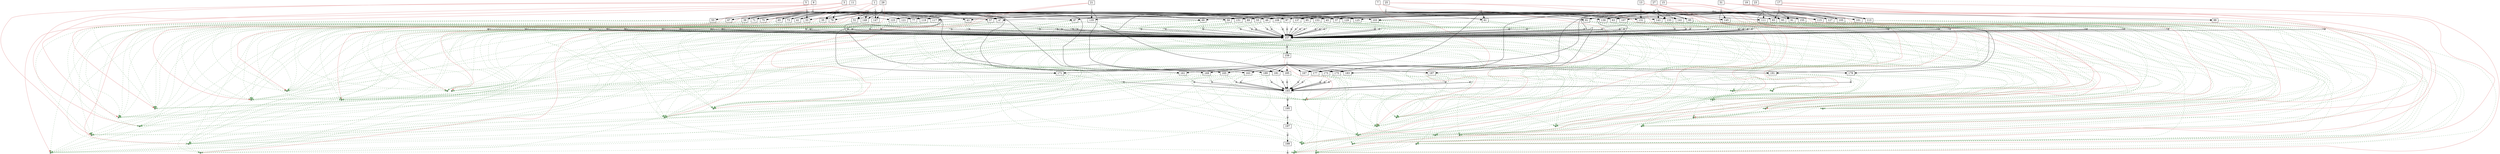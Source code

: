 strict digraph  {
	node [label="\N"];
	1	 [height=0,
		shape=rect,
		size=13.77,
		width=0];
	2	 [fillcolor=gray,
		height=0.1,
		label="",
		shape=rect,
		size=0,
		style=filled,
		width=0.1];
	1 -> 2	 [color=gray,
		size=12561580.0];
	201	 [fillcolor="#88bb88",
		height=0.1,
		label="",
		shape=rect,
		size=0,
		style=filled,
		width=0.1];
	1 -> 201	 [color="#dd7777",
		size=2843254.0,
		weight=0];
	202	 [fillcolor="#88bb88",
		height=0.1,
		label="",
		shape=rect,
		size=0,
		style=filled,
		width=0.1];
	1 -> 202	 [color="#dd7777",
		size=2843254.0,
		weight=0];
	33	 [height=0,
		shape=rect,
		size=10.57,
		width=0];
	2 -> 33	 [size=0];
	35	 [height=0,
		shape=rect,
		size=10.43,
		width=0];
	2 -> 35	 [size=0];
	37	 [height=0,
		shape=rect,
		size=10.66,
		width=0];
	2 -> 37	 [size=0];
	65	 [height=0,
		shape=rect,
		size=10.68,
		width=0];
	2 -> 65	 [size=0];
	117	 [height=0,
		shape=rect,
		size=10.59,
		width=0];
	2 -> 117	 [size=0];
	147	 [height=0,
		shape=rect,
		size=10.65,
		width=0];
	2 -> 147	 [size=0];
	153	 [height=0,
		shape=rect,
		size=10.75,
		width=0];
	2 -> 153	 [size=0];
	161	 [height=0,
		shape=rect,
		size=10.76,
		width=0];
	2 -> 161	 [size=0];
	3	 [height=0,
		shape=rect,
		size=13.63,
		width=0];
	4	 [fillcolor=gray,
		height=0.1,
		label="",
		shape=rect,
		size=0,
		style=filled,
		width=0.1];
	3 -> 4	 [color=gray,
		size=12590044.0];
	203	 [fillcolor="#88bb88",
		height=0.1,
		label="",
		shape=rect,
		size=0,
		style=filled,
		width=0.1];
	3 -> 203	 [color="#dd7777",
		size=2843254.0,
		weight=0];
	204	 [fillcolor="#88bb88",
		height=0.1,
		label="",
		shape=rect,
		size=0,
		style=filled,
		width=0.1];
	3 -> 204	 [color="#dd7777",
		size=2843254.0,
		weight=0];
	39	 [height=0,
		shape=rect,
		size=10.62,
		width=0];
	4 -> 39	 [size=0];
	41	 [height=0,
		shape=rect,
		size=10.49,
		width=0];
	4 -> 41	 [size=0];
	43	 [height=0,
		shape=rect,
		size=10.5,
		width=0];
	4 -> 43	 [size=0];
	45	 [height=0,
		shape=rect,
		size=10.54,
		width=0];
	4 -> 45	 [size=0];
	47	 [height=0,
		shape=rect,
		size=10.69,
		width=0];
	4 -> 47	 [size=0];
	49	 [height=0,
		shape=rect,
		size=10.47,
		width=0];
	4 -> 49	 [size=0];
	51	 [height=0,
		shape=rect,
		size=10.58,
		width=0];
	4 -> 51	 [size=0];
	73	 [height=0,
		shape=rect,
		size=10.45,
		width=0];
	4 -> 73	 [size=0];
	119	 [height=0,
		shape=rect,
		size=10.5,
		width=0];
	4 -> 119	 [size=0];
	149	 [height=0,
		shape=rect,
		size=10.51,
		width=0];
	4 -> 149	 [size=0];
	163	 [height=0,
		shape=rect,
		size=10.9,
		width=0];
	4 -> 163	 [size=0];
	5	 [height=0,
		shape=rect,
		size=13.64,
		width=0];
	6	 [fillcolor=gray,
		height=0.1,
		label="",
		shape=rect,
		size=0,
		style=filled,
		width=0.1];
	5 -> 6	 [color=gray,
		size=12561816.0];
	205	 [fillcolor="#88bb88",
		height=0.1,
		label="",
		shape=rect,
		size=0,
		style=filled,
		width=0.1];
	5 -> 205	 [color="#dd7777",
		size=2843254.0,
		weight=0];
	206	 [fillcolor="#88bb88",
		height=0.1,
		label="",
		shape=rect,
		size=0,
		style=filled,
		width=0.1];
	5 -> 206	 [color="#dd7777",
		size=2843254.0,
		weight=0];
	6 -> 33	 [size=0];
	6 -> 39	 [size=0];
	53	 [height=0,
		shape=rect,
		size=10.63,
		width=0];
	6 -> 53	 [size=0];
	55	 [height=0,
		shape=rect,
		size=10.74,
		width=0];
	6 -> 55	 [size=0];
	57	 [height=0,
		shape=rect,
		size=10.65,
		width=0];
	6 -> 57	 [size=0];
	67	 [height=0,
		shape=rect,
		size=10.5,
		width=0];
	6 -> 67	 [size=0];
	121	 [height=0,
		shape=rect,
		size=10.49,
		width=0];
	6 -> 121	 [size=0];
	165	 [height=0,
		shape=rect,
		size=10.68,
		width=0];
	6 -> 165	 [size=0];
	7	 [height=0,
		shape=rect,
		size=13.85,
		width=0];
	8	 [fillcolor=gray,
		height=0.1,
		label="",
		shape=rect,
		size=0,
		style=filled,
		width=0.1];
	7 -> 8	 [color=gray,
		size=12550796.0];
	207	 [fillcolor="#88bb88",
		height=0.1,
		label="",
		shape=rect,
		size=0,
		style=filled,
		width=0.1];
	7 -> 207	 [color="#dd7777",
		size=2843254.0,
		weight=0];
	208	 [fillcolor="#88bb88",
		height=0.1,
		label="",
		shape=rect,
		size=0,
		style=filled,
		width=0.1];
	7 -> 208	 [color="#dd7777",
		size=2843254.0,
		weight=0];
	59	 [height=0,
		shape=rect,
		size=10.47,
		width=0];
	8 -> 59	 [size=0];
	61	 [height=0,
		shape=rect,
		size=10.67,
		width=0];
	8 -> 61	 [size=0];
	63	 [height=0,
		shape=rect,
		size=10.5,
		width=0];
	8 -> 63	 [size=0];
	69	 [height=0,
		shape=rect,
		size=10.66,
		width=0];
	8 -> 69	 [size=0];
	81	 [height=0,
		shape=rect,
		size=10.69,
		width=0];
	8 -> 81	 [size=0];
	107	 [height=0,
		shape=rect,
		size=10.49,
		width=0];
	8 -> 107	 [size=0];
	139	 [height=0,
		shape=rect,
		size=10.6,
		width=0];
	8 -> 139	 [size=0];
	151	 [height=0,
		shape=rect,
		size=10.56,
		width=0];
	8 -> 151	 [size=0];
	167	 [height=0,
		shape=rect,
		size=10.86,
		width=0];
	8 -> 167	 [size=0];
	9	 [height=0,
		shape=rect,
		size=13.25,
		width=0];
	10	 [fillcolor=gray,
		height=0.1,
		label="",
		shape=rect,
		size=0,
		style=filled,
		width=0.1];
	9 -> 10	 [color=gray,
		size=12550116.0];
	209	 [fillcolor="#88bb88",
		height=0.1,
		label="",
		shape=rect,
		size=0,
		style=filled,
		width=0.1];
	9 -> 209	 [color="#dd7777",
		size=2843254.0,
		weight=0];
	210	 [fillcolor="#88bb88",
		height=0.1,
		label="",
		shape=rect,
		size=0,
		style=filled,
		width=0.1];
	9 -> 210	 [color="#dd7777",
		size=2843254.0,
		weight=0];
	10 -> 53	 [size=0];
	10 -> 65	 [size=0];
	10 -> 67	 [size=0];
	10 -> 69	 [size=0];
	71	 [height=0,
		shape=rect,
		size=10.55,
		width=0];
	10 -> 71	 [size=0];
	75	 [height=0,
		shape=rect,
		size=10.73,
		width=0];
	10 -> 75	 [size=0];
	97	 [height=0,
		shape=rect,
		size=10.52,
		width=0];
	10 -> 97	 [size=0];
	109	 [height=0,
		shape=rect,
		size=10.54,
		width=0];
	10 -> 109	 [size=0];
	169	 [height=0,
		shape=rect,
		size=10.59,
		width=0];
	10 -> 169	 [size=0];
	11	 [height=0,
		shape=rect,
		size=13.32,
		width=0];
	12	 [fillcolor=gray,
		height=0.1,
		label="",
		shape=rect,
		size=0,
		style=filled,
		width=0.1];
	11 -> 12	 [color=gray,
		size=12550926.0];
	211	 [fillcolor="#88bb88",
		height=0.1,
		label="",
		shape=rect,
		size=0,
		style=filled,
		width=0.1];
	11 -> 211	 [color="#dd7777",
		size=2843254.0,
		weight=0];
	212	 [fillcolor="#88bb88",
		height=0.1,
		label="",
		shape=rect,
		size=0,
		style=filled,
		width=0.1];
	11 -> 212	 [color="#dd7777",
		size=2843254.0,
		weight=0];
	12 -> 35	 [size=0];
	12 -> 41	 [size=0];
	12 -> 59	 [size=0];
	12 -> 71	 [size=0];
	12 -> 73	 [size=0];
	12 -> 75	 [size=0];
	77	 [height=0,
		shape=rect,
		size=10.52,
		width=0];
	12 -> 77	 [size=0];
	79	 [height=0,
		shape=rect,
		size=10.6,
		width=0];
	12 -> 79	 [size=0];
	89	 [height=0,
		shape=rect,
		size=10.51,
		width=0];
	12 -> 89	 [size=0];
	123	 [height=0,
		shape=rect,
		size=10.55,
		width=0];
	12 -> 123	 [size=0];
	171	 [height=0,
		shape=rect,
		size=10.93,
		width=0];
	12 -> 171	 [size=0];
	13	 [height=0,
		shape=rect,
		size=13.67,
		width=0];
	14	 [fillcolor=gray,
		height=0.1,
		label="",
		shape=rect,
		size=0,
		style=filled,
		width=0.1];
	13 -> 14	 [color=gray,
		size=12554014.0];
	213	 [fillcolor="#88bb88",
		height=0.1,
		label="",
		shape=rect,
		size=0,
		style=filled,
		width=0.1];
	13 -> 213	 [color="#dd7777",
		size=2843254.0,
		weight=0];
	214	 [fillcolor="#88bb88",
		height=0.1,
		label="",
		shape=rect,
		size=0,
		style=filled,
		width=0.1];
	13 -> 214	 [color="#dd7777",
		size=2843254.0,
		weight=0];
	14 -> 43	 [size=0];
	14 -> 81	 [size=0];
	83	 [height=0,
		shape=rect,
		size=10.48,
		width=0];
	14 -> 83	 [size=0];
	85	 [height=0,
		shape=rect,
		size=10.54,
		width=0];
	14 -> 85	 [size=0];
	87	 [height=0,
		shape=rect,
		size=10.56,
		width=0];
	14 -> 87	 [size=0];
	111	 [height=0,
		shape=rect,
		size=10.63,
		width=0];
	14 -> 111	 [size=0];
	131	 [height=0,
		shape=rect,
		size=10.5,
		width=0];
	14 -> 131	 [size=0];
	141	 [height=0,
		shape=rect,
		size=10.77,
		width=0];
	14 -> 141	 [size=0];
	173	 [height=0,
		shape=rect,
		size=10.77,
		width=0];
	14 -> 173	 [size=0];
	15	 [height=0,
		shape=rect,
		size=13.49,
		width=0];
	16	 [fillcolor=gray,
		height=0.1,
		label="",
		shape=rect,
		size=0,
		style=filled,
		width=0.1];
	15 -> 16	 [color=gray,
		size=12546066.0];
	215	 [fillcolor="#88bb88",
		height=0.1,
		label="",
		shape=rect,
		size=0,
		style=filled,
		width=0.1];
	15 -> 215	 [color="#dd7777",
		size=2843254.0,
		weight=0];
	216	 [fillcolor="#88bb88",
		height=0.1,
		label="",
		shape=rect,
		size=0,
		style=filled,
		width=0.1];
	15 -> 216	 [color="#dd7777",
		size=2843254.0,
		weight=0];
	16 -> 89	 [size=0];
	91	 [height=0,
		shape=rect,
		size=10.87,
		width=0];
	16 -> 91	 [size=0];
	93	 [height=0,
		shape=rect,
		size=10.55,
		width=0];
	16 -> 93	 [size=0];
	95	 [height=0,
		shape=rect,
		size=10.63,
		width=0];
	16 -> 95	 [size=0];
	133	 [height=0,
		shape=rect,
		size=10.5,
		width=0];
	16 -> 133	 [size=0];
	175	 [height=0,
		shape=rect,
		size=10.38,
		width=0];
	16 -> 175	 [size=0];
	17	 [height=0,
		shape=rect,
		size=13.59,
		width=0];
	18	 [fillcolor=gray,
		height=0.1,
		label="",
		shape=rect,
		size=0,
		style=filled,
		width=0.1];
	17 -> 18	 [color=gray,
		size=12544110.0];
	217	 [fillcolor="#88bb88",
		height=0.1,
		label="",
		shape=rect,
		size=0,
		style=filled,
		width=0.1];
	17 -> 217	 [color="#dd7777",
		size=2843254.0,
		weight=0];
	218	 [fillcolor="#88bb88",
		height=0.1,
		label="",
		shape=rect,
		size=0,
		style=filled,
		width=0.1];
	17 -> 218	 [color="#dd7777",
		size=2843254.0,
		weight=0];
	18 -> 83	 [size=0];
	18 -> 91	 [size=0];
	18 -> 97	 [size=0];
	99	 [height=0,
		shape=rect,
		size=10.5,
		width=0];
	18 -> 99	 [size=0];
	101	 [height=0,
		shape=rect,
		size=10.57,
		width=0];
	18 -> 101	 [size=0];
	103	 [height=0,
		shape=rect,
		size=10.55,
		width=0];
	18 -> 103	 [size=0];
	105	 [height=0,
		shape=rect,
		size=10.72,
		width=0];
	18 -> 105	 [size=0];
	113	 [height=0,
		shape=rect,
		size=10.67,
		width=0];
	18 -> 113	 [size=0];
	125	 [height=0,
		shape=rect,
		size=10.59,
		width=0];
	18 -> 125	 [size=0];
	177	 [height=0,
		shape=rect,
		size=10.56,
		width=0];
	18 -> 177	 [size=0];
	19	 [height=0,
		shape=rect,
		size=13.58,
		width=0];
	20	 [fillcolor=gray,
		height=0.1,
		label="",
		shape=rect,
		size=0,
		style=filled,
		width=0.1];
	19 -> 20	 [color=gray,
		size=12538132.0];
	219	 [fillcolor="#88bb88",
		height=0.1,
		label="",
		shape=rect,
		size=0,
		style=filled,
		width=0.1];
	19 -> 219	 [color="#dd7777",
		size=2843254.0,
		weight=0];
	220	 [fillcolor="#88bb88",
		height=0.1,
		label="",
		shape=rect,
		size=0,
		style=filled,
		width=0.1];
	19 -> 220	 [color="#dd7777",
		size=2843254.0,
		weight=0];
	20 -> 37	 [size=0];
	20 -> 93	 [size=0];
	20 -> 101	 [size=0];
	20 -> 107	 [size=0];
	20 -> 109	 [size=0];
	20 -> 111	 [size=0];
	20 -> 113	 [size=0];
	115	 [height=0,
		shape=rect,
		size=10.54,
		width=0];
	20 -> 115	 [size=0];
	127	 [height=0,
		shape=rect,
		size=10.67,
		width=0];
	20 -> 127	 [size=0];
	179	 [height=0,
		shape=rect,
		size=10.84,
		width=0];
	20 -> 179	 [size=0];
	21	 [height=0,
		shape=rect,
		size=13.89,
		width=0];
	22	 [fillcolor=gray,
		height=0.1,
		label="",
		shape=rect,
		size=0,
		style=filled,
		width=0.1];
	21 -> 22	 [color=gray,
		size=12526508.0];
	221	 [fillcolor="#88bb88",
		height=0.1,
		label="",
		shape=rect,
		size=0,
		style=filled,
		width=0.1];
	21 -> 221	 [color="#dd7777",
		size=2843254.0,
		weight=0];
	222	 [fillcolor="#88bb88",
		height=0.1,
		label="",
		shape=rect,
		size=0,
		style=filled,
		width=0.1];
	21 -> 222	 [color="#dd7777",
		size=2843254.0,
		weight=0];
	22 -> 77	 [size=0];
	22 -> 95	 [size=0];
	22 -> 103	 [size=0];
	22 -> 117	 [size=0];
	22 -> 119	 [size=0];
	22 -> 121	 [size=0];
	22 -> 123	 [size=0];
	22 -> 125	 [size=0];
	129	 [height=0,
		shape=rect,
		size=10.6,
		width=0];
	22 -> 129	 [size=0];
	135	 [height=0,
		shape=rect,
		size=10.48,
		width=0];
	22 -> 135	 [size=0];
	181	 [height=0,
		shape=rect,
		size=10.81,
		width=0];
	22 -> 181	 [size=0];
	23	 [height=0,
		shape=rect,
		size=13.76,
		width=0];
	24	 [fillcolor=gray,
		height=0.1,
		label="",
		shape=rect,
		size=0,
		style=filled,
		width=0.1];
	23 -> 24	 [color=gray,
		size=12532178.0];
	223	 [fillcolor="#88bb88",
		height=0.1,
		label="",
		shape=rect,
		size=0,
		style=filled,
		width=0.1];
	23 -> 223	 [color="#dd7777",
		size=2843254.0,
		weight=0];
	224	 [fillcolor="#88bb88",
		height=0.1,
		label="",
		shape=rect,
		size=0,
		style=filled,
		width=0.1];
	23 -> 224	 [color="#dd7777",
		size=2843254.0,
		weight=0];
	24 -> 45	 [size=0];
	24 -> 55	 [size=0];
	24 -> 115	 [size=0];
	24 -> 127	 [size=0];
	24 -> 129	 [size=0];
	155	 [height=0,
		shape=rect,
		size=10.44,
		width=0];
	24 -> 155	 [size=0];
	183	 [height=0,
		shape=rect,
		size=10.59,
		width=0];
	24 -> 183	 [size=0];
	25	 [height=0,
		shape=rect,
		size=13.6,
		width=0];
	26	 [fillcolor=gray,
		height=0.1,
		label="",
		shape=rect,
		size=0,
		style=filled,
		width=0.1];
	25 -> 26	 [color=gray,
		size=12532928.0];
	225	 [fillcolor="#88bb88",
		height=0.1,
		label="",
		shape=rect,
		size=0,
		style=filled,
		width=0.1];
	25 -> 225	 [color="#dd7777",
		size=2843254.0,
		weight=0];
	226	 [fillcolor="#88bb88",
		height=0.1,
		label="",
		shape=rect,
		size=0,
		style=filled,
		width=0.1];
	25 -> 226	 [color="#dd7777",
		size=2843254.0,
		weight=0];
	26 -> 47	 [size=0];
	26 -> 57	 [size=0];
	26 -> 61	 [size=0];
	26 -> 131	 [size=0];
	26 -> 133	 [size=0];
	26 -> 135	 [size=0];
	137	 [height=0,
		shape=rect,
		size=10.55,
		width=0];
	26 -> 137	 [size=0];
	143	 [height=0,
		shape=rect,
		size=10.6,
		width=0];
	26 -> 143	 [size=0];
	185	 [height=0,
		shape=rect,
		size=10.74,
		width=0];
	26 -> 185	 [size=0];
	27	 [height=0,
		shape=rect,
		size=13.93,
		width=0];
	28	 [fillcolor=gray,
		height=0.1,
		label="",
		shape=rect,
		size=0,
		style=filled,
		width=0.1];
	27 -> 28	 [color=gray,
		size=12495594.0];
	227	 [fillcolor="#88bb88",
		height=0.1,
		label="",
		shape=rect,
		size=0,
		style=filled,
		width=0.1];
	27 -> 227	 [color="#dd7777",
		size=2843254.0,
		weight=0];
	228	 [fillcolor="#88bb88",
		height=0.1,
		label="",
		shape=rect,
		size=0,
		style=filled,
		width=0.1];
	27 -> 228	 [color="#dd7777",
		size=2843254.0,
		weight=0];
	28 -> 49	 [size=0];
	28 -> 85	 [size=0];
	28 -> 139	 [size=0];
	28 -> 141	 [size=0];
	28 -> 143	 [size=0];
	145	 [height=0,
		shape=rect,
		size=10.53,
		width=0];
	28 -> 145	 [size=0];
	187	 [height=0,
		shape=rect,
		size=10.7,
		width=0];
	28 -> 187	 [size=0];
	29	 [height=0,
		shape=rect,
		size=13.18,
		width=0];
	30	 [fillcolor=gray,
		height=0.1,
		label="",
		shape=rect,
		size=0,
		style=filled,
		width=0.1];
	29 -> 30	 [color=gray,
		size=12568844.0];
	229	 [fillcolor="#88bb88",
		height=0.1,
		label="",
		shape=rect,
		size=0,
		style=filled,
		width=0.1];
	29 -> 229	 [color="#dd7777",
		size=2843254.0,
		weight=0];
	230	 [fillcolor="#88bb88",
		height=0.1,
		label="",
		shape=rect,
		size=0,
		style=filled,
		width=0.1];
	29 -> 230	 [color="#dd7777",
		size=2843254.0,
		weight=0];
	30 -> 51	 [size=0];
	30 -> 79	 [size=0];
	30 -> 87	 [size=0];
	30 -> 147	 [size=0];
	30 -> 149	 [size=0];
	30 -> 151	 [size=0];
	189	 [height=0,
		shape=rect,
		size=10.82,
		width=0];
	30 -> 189	 [size=0];
	31	 [height=0,
		shape=rect,
		size=13.31,
		width=0];
	32	 [fillcolor=gray,
		height=0.1,
		label="",
		shape=rect,
		size=0,
		style=filled,
		width=0.1];
	31 -> 32	 [color=gray,
		size=12542816.0];
	231	 [fillcolor="#88bb88",
		height=0.1,
		label="",
		shape=rect,
		size=0,
		style=filled,
		width=0.1];
	31 -> 231	 [color="#dd7777",
		size=2843254.0,
		weight=0];
	232	 [fillcolor="#88bb88",
		height=0.1,
		label="",
		shape=rect,
		size=0,
		style=filled,
		width=0.1];
	31 -> 232	 [color="#dd7777",
		size=2843254.0,
		weight=0];
	32 -> 63	 [size=0];
	32 -> 105	 [size=0];
	32 -> 145	 [size=0];
	32 -> 153	 [size=0];
	32 -> 155	 [size=0];
	191	 [height=0,
		shape=rect,
		size=10.49,
		width=0];
	32 -> 191	 [size=0];
	34	 [fillcolor=gray,
		height=0.1,
		label="",
		shape=rect,
		size=0,
		style=filled,
		width=0.1];
	33 -> 34	 [color=gray,
		size=16928856.0];
	33 -> 201	 [color="#77aa77",
		size=0,
		style=dashed,
		weight=0];
	33 -> 202	 [color="#77aa77",
		size=0,
		style=dashed,
		weight=0];
	33 -> 205	 [color="#77aa77",
		size=0,
		style=dashed,
		weight=0];
	33 -> 206	 [color="#77aa77",
		size=0,
		style=dashed,
		weight=0];
	157	 [height=0,
		shape=rect,
		size=4.96,
		width=0];
	34 -> 157	 [size=249924.0];
	36	 [fillcolor=gray,
		height=0.1,
		label="",
		shape=rect,
		size=0,
		style=filled,
		width=0.1];
	35 -> 36	 [color=gray,
		size=16917966.0];
	35 -> 201	 [color="#77aa77",
		size=0,
		style=dashed,
		weight=0];
	35 -> 202	 [color="#77aa77",
		size=0,
		style=dashed,
		weight=0];
	35 -> 211	 [color="#77aa77",
		size=0,
		style=dashed,
		weight=0];
	35 -> 212	 [color="#77aa77",
		size=0,
		style=dashed,
		weight=0];
	36 -> 157	 [size=249924.0];
	38	 [fillcolor=gray,
		height=0.1,
		label="",
		shape=rect,
		size=0,
		style=filled,
		width=0.1];
	37 -> 38	 [color=gray,
		size=16905172.0];
	37 -> 201	 [color="#77aa77",
		size=0,
		style=dashed,
		weight=0];
	37 -> 202	 [color="#77aa77",
		size=0,
		style=dashed,
		weight=0];
	37 -> 219	 [color="#77aa77",
		size=0,
		style=dashed,
		weight=0];
	37 -> 220	 [color="#77aa77",
		size=0,
		style=dashed,
		weight=0];
	38 -> 157	 [size=249924.0];
	40	 [fillcolor=gray,
		height=0.1,
		label="",
		shape=rect,
		size=0,
		style=filled,
		width=0.1];
	39 -> 40	 [color=gray,
		size=16957320.0];
	39 -> 203	 [color="#77aa77",
		size=0,
		style=dashed,
		weight=0];
	39 -> 204	 [color="#77aa77",
		size=0,
		style=dashed,
		weight=0];
	39 -> 205	 [color="#77aa77",
		size=0,
		style=dashed,
		weight=0];
	39 -> 206	 [color="#77aa77",
		size=0,
		style=dashed,
		weight=0];
	40 -> 157	 [size=249924.0];
	42	 [fillcolor=gray,
		height=0.1,
		label="",
		shape=rect,
		size=0,
		style=filled,
		width=0.1];
	41 -> 42	 [color=gray,
		size=16946430.0];
	41 -> 203	 [color="#77aa77",
		size=0,
		style=dashed,
		weight=0];
	41 -> 204	 [color="#77aa77",
		size=0,
		style=dashed,
		weight=0];
	41 -> 211	 [color="#77aa77",
		size=0,
		style=dashed,
		weight=0];
	41 -> 212	 [color="#77aa77",
		size=0,
		style=dashed,
		weight=0];
	42 -> 157	 [size=249924.0];
	44	 [fillcolor=gray,
		height=0.1,
		label="",
		shape=rect,
		size=0,
		style=filled,
		width=0.1];
	43 -> 44	 [color=gray,
		size=16949518.0];
	43 -> 203	 [color="#77aa77",
		size=0,
		style=dashed,
		weight=0];
	43 -> 204	 [color="#77aa77",
		size=0,
		style=dashed,
		weight=0];
	43 -> 213	 [color="#77aa77",
		size=0,
		style=dashed,
		weight=0];
	43 -> 214	 [color="#77aa77",
		size=0,
		style=dashed,
		weight=0];
	44 -> 157	 [size=249924.0];
	46	 [fillcolor=gray,
		height=0.1,
		label="",
		shape=rect,
		size=0,
		style=filled,
		width=0.1];
	45 -> 46	 [color=gray,
		size=16927682.0];
	45 -> 203	 [color="#77aa77",
		size=0,
		style=dashed,
		weight=0];
	45 -> 204	 [color="#77aa77",
		size=0,
		style=dashed,
		weight=0];
	45 -> 223	 [color="#77aa77",
		size=0,
		style=dashed,
		weight=0];
	45 -> 224	 [color="#77aa77",
		size=0,
		style=dashed,
		weight=0];
	46 -> 157	 [size=249924.0];
	48	 [fillcolor=gray,
		height=0.1,
		label="",
		shape=rect,
		size=0,
		style=filled,
		width=0.1];
	47 -> 48	 [color=gray,
		size=16928432.0];
	47 -> 203	 [color="#77aa77",
		size=0,
		style=dashed,
		weight=0];
	47 -> 204	 [color="#77aa77",
		size=0,
		style=dashed,
		weight=0];
	47 -> 225	 [color="#77aa77",
		size=0,
		style=dashed,
		weight=0];
	47 -> 226	 [color="#77aa77",
		size=0,
		style=dashed,
		weight=0];
	48 -> 157	 [size=249924.0];
	50	 [fillcolor=gray,
		height=0.1,
		label="",
		shape=rect,
		size=0,
		style=filled,
		width=0.1];
	49 -> 50	 [color=gray,
		size=16891098.0];
	49 -> 203	 [color="#77aa77",
		size=0,
		style=dashed,
		weight=0];
	49 -> 204	 [color="#77aa77",
		size=0,
		style=dashed,
		weight=0];
	49 -> 227	 [color="#77aa77",
		size=0,
		style=dashed,
		weight=0];
	49 -> 228	 [color="#77aa77",
		size=0,
		style=dashed,
		weight=0];
	50 -> 157	 [size=249924.0];
	52	 [fillcolor=gray,
		height=0.1,
		label="",
		shape=rect,
		size=0,
		style=filled,
		width=0.1];
	51 -> 52	 [color=gray,
		size=16964348.0];
	51 -> 203	 [color="#77aa77",
		size=0,
		style=dashed,
		weight=0];
	51 -> 204	 [color="#77aa77",
		size=0,
		style=dashed,
		weight=0];
	51 -> 229	 [color="#77aa77",
		size=0,
		style=dashed,
		weight=0];
	51 -> 230	 [color="#77aa77",
		size=0,
		style=dashed,
		weight=0];
	52 -> 157	 [size=249924.0];
	54	 [fillcolor=gray,
		height=0.1,
		label="",
		shape=rect,
		size=0,
		style=filled,
		width=0.1];
	53 -> 54	 [color=gray,
		size=16917392.0];
	53 -> 205	 [color="#77aa77",
		size=0,
		style=dashed,
		weight=0];
	53 -> 206	 [color="#77aa77",
		size=0,
		style=dashed,
		weight=0];
	53 -> 209	 [color="#77aa77",
		size=0,
		style=dashed,
		weight=0];
	53 -> 210	 [color="#77aa77",
		size=0,
		style=dashed,
		weight=0];
	54 -> 157	 [size=249924.0];
	56	 [fillcolor=gray,
		height=0.1,
		label="",
		shape=rect,
		size=0,
		style=filled,
		width=0.1];
	55 -> 56	 [color=gray,
		size=16899454.0];
	55 -> 205	 [color="#77aa77",
		size=0,
		style=dashed,
		weight=0];
	55 -> 206	 [color="#77aa77",
		size=0,
		style=dashed,
		weight=0];
	55 -> 223	 [color="#77aa77",
		size=0,
		style=dashed,
		weight=0];
	55 -> 224	 [color="#77aa77",
		size=0,
		style=dashed,
		weight=0];
	56 -> 157	 [size=249924.0];
	58	 [fillcolor=gray,
		height=0.1,
		label="",
		shape=rect,
		size=0,
		style=filled,
		width=0.1];
	57 -> 58	 [color=gray,
		size=16900204.0];
	57 -> 205	 [color="#77aa77",
		size=0,
		style=dashed,
		weight=0];
	57 -> 206	 [color="#77aa77",
		size=0,
		style=dashed,
		weight=0];
	57 -> 225	 [color="#77aa77",
		size=0,
		style=dashed,
		weight=0];
	57 -> 226	 [color="#77aa77",
		size=0,
		style=dashed,
		weight=0];
	58 -> 157	 [size=249924.0];
	60	 [fillcolor=gray,
		height=0.1,
		label="",
		shape=rect,
		size=0,
		style=filled,
		width=0.1];
	59 -> 60	 [color=gray,
		size=16907182.0];
	59 -> 207	 [color="#77aa77",
		size=0,
		style=dashed,
		weight=0];
	59 -> 208	 [color="#77aa77",
		size=0,
		style=dashed,
		weight=0];
	59 -> 211	 [color="#77aa77",
		size=0,
		style=dashed,
		weight=0];
	59 -> 212	 [color="#77aa77",
		size=0,
		style=dashed,
		weight=0];
	60 -> 157	 [size=249924.0];
	62	 [fillcolor=gray,
		height=0.1,
		label="",
		shape=rect,
		size=0,
		style=filled,
		width=0.1];
	61 -> 62	 [color=gray,
		size=16889184.0];
	61 -> 207	 [color="#77aa77",
		size=0,
		style=dashed,
		weight=0];
	61 -> 208	 [color="#77aa77",
		size=0,
		style=dashed,
		weight=0];
	61 -> 225	 [color="#77aa77",
		size=0,
		style=dashed,
		weight=0];
	61 -> 226	 [color="#77aa77",
		size=0,
		style=dashed,
		weight=0];
	62 -> 157	 [size=249924.0];
	64	 [fillcolor=gray,
		height=0.1,
		label="",
		shape=rect,
		size=0,
		style=filled,
		width=0.1];
	63 -> 64	 [color=gray,
		size=16899072.0];
	63 -> 207	 [color="#77aa77",
		size=0,
		style=dashed,
		weight=0];
	63 -> 208	 [color="#77aa77",
		size=0,
		style=dashed,
		weight=0];
	63 -> 231	 [color="#77aa77",
		size=0,
		style=dashed,
		weight=0];
	63 -> 232	 [color="#77aa77",
		size=0,
		style=dashed,
		weight=0];
	64 -> 157	 [size=249924.0];
	66	 [fillcolor=gray,
		height=0.1,
		label="",
		shape=rect,
		size=0,
		style=filled,
		width=0.1];
	65 -> 66	 [color=gray,
		size=16917156.0];
	65 -> 201	 [color="#77aa77",
		size=0,
		style=dashed,
		weight=0];
	65 -> 202	 [color="#77aa77",
		size=0,
		style=dashed,
		weight=0];
	65 -> 209	 [color="#77aa77",
		size=0,
		style=dashed,
		weight=0];
	65 -> 210	 [color="#77aa77",
		size=0,
		style=dashed,
		weight=0];
	66 -> 157	 [size=249924.0];
	68	 [fillcolor=gray,
		height=0.1,
		label="",
		shape=rect,
		size=0,
		style=filled,
		width=0.1];
	67 -> 68	 [color=gray,
		size=16917392.0];
	67 -> 205	 [color="#77aa77",
		size=0,
		style=dashed,
		weight=0];
	67 -> 206	 [color="#77aa77",
		size=0,
		style=dashed,
		weight=0];
	67 -> 209	 [color="#77aa77",
		size=0,
		style=dashed,
		weight=0];
	67 -> 210	 [color="#77aa77",
		size=0,
		style=dashed,
		weight=0];
	68 -> 157	 [size=249924.0];
	70	 [fillcolor=gray,
		height=0.1,
		label="",
		shape=rect,
		size=0,
		style=filled,
		width=0.1];
	69 -> 70	 [color=gray,
		size=16906372.0];
	69 -> 207	 [color="#77aa77",
		size=0,
		style=dashed,
		weight=0];
	69 -> 208	 [color="#77aa77",
		size=0,
		style=dashed,
		weight=0];
	69 -> 209	 [color="#77aa77",
		size=0,
		style=dashed,
		weight=0];
	69 -> 210	 [color="#77aa77",
		size=0,
		style=dashed,
		weight=0];
	70 -> 157	 [size=249924.0];
	72	 [fillcolor=gray,
		height=0.1,
		label="",
		shape=rect,
		size=0,
		style=filled,
		width=0.1];
	71 -> 72	 [color=gray,
		size=16906502.0];
	71 -> 209	 [color="#77aa77",
		size=0,
		style=dashed,
		weight=0];
	71 -> 210	 [color="#77aa77",
		size=0,
		style=dashed,
		weight=0];
	71 -> 211	 [color="#77aa77",
		size=0,
		style=dashed,
		weight=0];
	71 -> 212	 [color="#77aa77",
		size=0,
		style=dashed,
		weight=0];
	72 -> 157	 [size=249924.0];
	74	 [fillcolor=gray,
		height=0.1,
		label="",
		shape=rect,
		size=0,
		style=filled,
		width=0.1];
	73 -> 74	 [color=gray,
		size=16946430.0];
	73 -> 203	 [color="#77aa77",
		size=0,
		style=dashed,
		weight=0];
	73 -> 204	 [color="#77aa77",
		size=0,
		style=dashed,
		weight=0];
	73 -> 211	 [color="#77aa77",
		size=0,
		style=dashed,
		weight=0];
	73 -> 212	 [color="#77aa77",
		size=0,
		style=dashed,
		weight=0];
	74 -> 157	 [size=249924.0];
	76	 [fillcolor=gray,
		height=0.1,
		label="",
		shape=rect,
		size=0,
		style=filled,
		width=0.1];
	75 -> 76	 [color=gray,
		size=16906502.0];
	75 -> 209	 [color="#77aa77",
		size=0,
		style=dashed,
		weight=0];
	75 -> 210	 [color="#77aa77",
		size=0,
		style=dashed,
		weight=0];
	75 -> 211	 [color="#77aa77",
		size=0,
		style=dashed,
		weight=0];
	75 -> 212	 [color="#77aa77",
		size=0,
		style=dashed,
		weight=0];
	76 -> 157	 [size=249924.0];
	78	 [fillcolor=gray,
		height=0.1,
		label="",
		shape=rect,
		size=0,
		style=filled,
		width=0.1];
	77 -> 78	 [color=gray,
		size=16882894.0];
	77 -> 211	 [color="#77aa77",
		size=0,
		style=dashed,
		weight=0];
	77 -> 212	 [color="#77aa77",
		size=0,
		style=dashed,
		weight=0];
	77 -> 221	 [color="#77aa77",
		size=0,
		style=dashed,
		weight=0];
	77 -> 222	 [color="#77aa77",
		size=0,
		style=dashed,
		weight=0];
	78 -> 157	 [size=249924.0];
	80	 [fillcolor=gray,
		height=0.1,
		label="",
		shape=rect,
		size=0,
		style=filled,
		width=0.1];
	79 -> 80	 [color=gray,
		size=16925230.0];
	79 -> 211	 [color="#77aa77",
		size=0,
		style=dashed,
		weight=0];
	79 -> 212	 [color="#77aa77",
		size=0,
		style=dashed,
		weight=0];
	79 -> 229	 [color="#77aa77",
		size=0,
		style=dashed,
		weight=0];
	79 -> 230	 [color="#77aa77",
		size=0,
		style=dashed,
		weight=0];
	80 -> 157	 [size=249924.0];
	82	 [fillcolor=gray,
		height=0.1,
		label="",
		shape=rect,
		size=0,
		style=filled,
		width=0.1];
	81 -> 82	 [color=gray,
		size=16910270.0];
	81 -> 207	 [color="#77aa77",
		size=0,
		style=dashed,
		weight=0];
	81 -> 208	 [color="#77aa77",
		size=0,
		style=dashed,
		weight=0];
	81 -> 213	 [color="#77aa77",
		size=0,
		style=dashed,
		weight=0];
	81 -> 214	 [color="#77aa77",
		size=0,
		style=dashed,
		weight=0];
	82 -> 157	 [size=249924.0];
	84	 [fillcolor=gray,
		height=0.1,
		label="",
		shape=rect,
		size=0,
		style=filled,
		width=0.1];
	83 -> 84	 [color=gray,
		size=16903584.0];
	83 -> 213	 [color="#77aa77",
		size=0,
		style=dashed,
		weight=0];
	83 -> 214	 [color="#77aa77",
		size=0,
		style=dashed,
		weight=0];
	83 -> 217	 [color="#77aa77",
		size=0,
		style=dashed,
		weight=0];
	83 -> 218	 [color="#77aa77",
		size=0,
		style=dashed,
		weight=0];
	84 -> 157	 [size=249924.0];
	86	 [fillcolor=gray,
		height=0.1,
		label="",
		shape=rect,
		size=0,
		style=filled,
		width=0.1];
	85 -> 86	 [color=gray,
		size=16855068.0];
	85 -> 213	 [color="#77aa77",
		size=0,
		style=dashed,
		weight=0];
	85 -> 214	 [color="#77aa77",
		size=0,
		style=dashed,
		weight=0];
	85 -> 227	 [color="#77aa77",
		size=0,
		style=dashed,
		weight=0];
	85 -> 228	 [color="#77aa77",
		size=0,
		style=dashed,
		weight=0];
	86 -> 157	 [size=249924.0];
	88	 [fillcolor=gray,
		height=0.1,
		label="",
		shape=rect,
		size=0,
		style=filled,
		width=0.1];
	87 -> 88	 [color=gray,
		size=16928318.0];
	87 -> 213	 [color="#77aa77",
		size=0,
		style=dashed,
		weight=0];
	87 -> 214	 [color="#77aa77",
		size=0,
		style=dashed,
		weight=0];
	87 -> 229	 [color="#77aa77",
		size=0,
		style=dashed,
		weight=0];
	87 -> 230	 [color="#77aa77",
		size=0,
		style=dashed,
		weight=0];
	88 -> 157	 [size=249924.0];
	90	 [fillcolor=gray,
		height=0.1,
		label="",
		shape=rect,
		size=0,
		style=filled,
		width=0.1];
	89 -> 90	 [color=gray,
		size=16902452.0];
	89 -> 211	 [color="#77aa77",
		size=0,
		style=dashed,
		weight=0];
	89 -> 212	 [color="#77aa77",
		size=0,
		style=dashed,
		weight=0];
	89 -> 215	 [color="#77aa77",
		size=0,
		style=dashed,
		weight=0];
	89 -> 216	 [color="#77aa77",
		size=0,
		style=dashed,
		weight=0];
	90 -> 157	 [size=249924.0];
	92	 [fillcolor=gray,
		height=0.1,
		label="",
		shape=rect,
		size=0,
		style=filled,
		width=0.1];
	91 -> 92	 [color=gray,
		size=16895636.0];
	91 -> 215	 [color="#77aa77",
		size=0,
		style=dashed,
		weight=0];
	91 -> 216	 [color="#77aa77",
		size=0,
		style=dashed,
		weight=0];
	91 -> 217	 [color="#77aa77",
		size=0,
		style=dashed,
		weight=0];
	91 -> 218	 [color="#77aa77",
		size=0,
		style=dashed,
		weight=0];
	92 -> 157	 [size=249924.0];
	94	 [fillcolor=gray,
		height=0.1,
		label="",
		shape=rect,
		size=0,
		style=filled,
		width=0.1];
	93 -> 94	 [color=gray,
		size=16889658.0];
	93 -> 215	 [color="#77aa77",
		size=0,
		style=dashed,
		weight=0];
	93 -> 216	 [color="#77aa77",
		size=0,
		style=dashed,
		weight=0];
	93 -> 219	 [color="#77aa77",
		size=0,
		style=dashed,
		weight=0];
	93 -> 220	 [color="#77aa77",
		size=0,
		style=dashed,
		weight=0];
	94 -> 157	 [size=249924.0];
	96	 [fillcolor=gray,
		height=0.1,
		label="",
		shape=rect,
		size=0,
		style=filled,
		width=0.1];
	95 -> 96	 [color=gray,
		size=16878034.0];
	95 -> 215	 [color="#77aa77",
		size=0,
		style=dashed,
		weight=0];
	95 -> 216	 [color="#77aa77",
		size=0,
		style=dashed,
		weight=0];
	95 -> 221	 [color="#77aa77",
		size=0,
		style=dashed,
		weight=0];
	95 -> 222	 [color="#77aa77",
		size=0,
		style=dashed,
		weight=0];
	96 -> 157	 [size=249924.0];
	98	 [fillcolor=gray,
		height=0.1,
		label="",
		shape=rect,
		size=0,
		style=filled,
		width=0.1];
	97 -> 98	 [color=gray,
		size=16899686.0];
	97 -> 209	 [color="#77aa77",
		size=0,
		style=dashed,
		weight=0];
	97 -> 210	 [color="#77aa77",
		size=0,
		style=dashed,
		weight=0];
	97 -> 217	 [color="#77aa77",
		size=0,
		style=dashed,
		weight=0];
	97 -> 218	 [color="#77aa77",
		size=0,
		style=dashed,
		weight=0];
	98 -> 157	 [size=249924.0];
	100	 [fillcolor=gray,
		height=0.1,
		label="",
		shape=rect,
		size=0,
		style=filled,
		width=0.1];
	99 -> 100	 [color=gray,
		size=8571954.0];
	99 -> 217	 [color="#77aa77",
		size=0,
		style=dashed,
		weight=0];
	99 -> 218	 [color="#77aa77",
		size=0,
		style=dashed,
		weight=0];
	100 -> 157	 [size=249924.0];
	102	 [fillcolor=gray,
		height=0.1,
		label="",
		shape=rect,
		size=0,
		style=filled,
		width=0.1];
	101 -> 102	 [color=gray,
		size=16887702.0];
	101 -> 217	 [color="#77aa77",
		size=0,
		style=dashed,
		weight=0];
	101 -> 218	 [color="#77aa77",
		size=0,
		style=dashed,
		weight=0];
	101 -> 219	 [color="#77aa77",
		size=0,
		style=dashed,
		weight=0];
	101 -> 220	 [color="#77aa77",
		size=0,
		style=dashed,
		weight=0];
	102 -> 157	 [size=249924.0];
	104	 [fillcolor=gray,
		height=0.1,
		label="",
		shape=rect,
		size=0,
		style=filled,
		width=0.1];
	103 -> 104	 [color=gray,
		size=16876078.0];
	103 -> 217	 [color="#77aa77",
		size=0,
		style=dashed,
		weight=0];
	103 -> 218	 [color="#77aa77",
		size=0,
		style=dashed,
		weight=0];
	103 -> 221	 [color="#77aa77",
		size=0,
		style=dashed,
		weight=0];
	103 -> 222	 [color="#77aa77",
		size=0,
		style=dashed,
		weight=0];
	104 -> 157	 [size=249924.0];
	106	 [fillcolor=gray,
		height=0.1,
		label="",
		shape=rect,
		size=0,
		style=filled,
		width=0.1];
	105 -> 106	 [color=gray,
		size=16892386.0];
	105 -> 217	 [color="#77aa77",
		size=0,
		style=dashed,
		weight=0];
	105 -> 218	 [color="#77aa77",
		size=0,
		style=dashed,
		weight=0];
	105 -> 231	 [color="#77aa77",
		size=0,
		style=dashed,
		weight=0];
	105 -> 232	 [color="#77aa77",
		size=0,
		style=dashed,
		weight=0];
	106 -> 157	 [size=249924.0];
	108	 [fillcolor=gray,
		height=0.1,
		label="",
		shape=rect,
		size=0,
		style=filled,
		width=0.1];
	107 -> 108	 [color=gray,
		size=16894388.0];
	107 -> 207	 [color="#77aa77",
		size=0,
		style=dashed,
		weight=0];
	107 -> 208	 [color="#77aa77",
		size=0,
		style=dashed,
		weight=0];
	107 -> 219	 [color="#77aa77",
		size=0,
		style=dashed,
		weight=0];
	107 -> 220	 [color="#77aa77",
		size=0,
		style=dashed,
		weight=0];
	108 -> 157	 [size=249924.0];
	110	 [fillcolor=gray,
		height=0.1,
		label="",
		shape=rect,
		size=0,
		style=filled,
		width=0.1];
	109 -> 110	 [color=gray,
		size=16893708.0];
	109 -> 209	 [color="#77aa77",
		size=0,
		style=dashed,
		weight=0];
	109 -> 210	 [color="#77aa77",
		size=0,
		style=dashed,
		weight=0];
	109 -> 219	 [color="#77aa77",
		size=0,
		style=dashed,
		weight=0];
	109 -> 220	 [color="#77aa77",
		size=0,
		style=dashed,
		weight=0];
	110 -> 157	 [size=249924.0];
	112	 [fillcolor=gray,
		height=0.1,
		label="",
		shape=rect,
		size=0,
		style=filled,
		width=0.1];
	111 -> 112	 [color=gray,
		size=16897606.0];
	111 -> 213	 [color="#77aa77",
		size=0,
		style=dashed,
		weight=0];
	111 -> 214	 [color="#77aa77",
		size=0,
		style=dashed,
		weight=0];
	111 -> 219	 [color="#77aa77",
		size=0,
		style=dashed,
		weight=0];
	111 -> 220	 [color="#77aa77",
		size=0,
		style=dashed,
		weight=0];
	112 -> 157	 [size=249924.0];
	114	 [fillcolor=gray,
		height=0.1,
		label="",
		shape=rect,
		size=0,
		style=filled,
		width=0.1];
	113 -> 114	 [color=gray,
		size=16887702.0];
	113 -> 217	 [color="#77aa77",
		size=0,
		style=dashed,
		weight=0];
	113 -> 218	 [color="#77aa77",
		size=0,
		style=dashed,
		weight=0];
	113 -> 219	 [color="#77aa77",
		size=0,
		style=dashed,
		weight=0];
	113 -> 220	 [color="#77aa77",
		size=0,
		style=dashed,
		weight=0];
	114 -> 157	 [size=249924.0];
	116	 [fillcolor=gray,
		height=0.1,
		label="",
		shape=rect,
		size=0,
		style=filled,
		width=0.1];
	115 -> 116	 [color=gray,
		size=16875770.0];
	115 -> 219	 [color="#77aa77",
		size=0,
		style=dashed,
		weight=0];
	115 -> 220	 [color="#77aa77",
		size=0,
		style=dashed,
		weight=0];
	115 -> 223	 [color="#77aa77",
		size=0,
		style=dashed,
		weight=0];
	115 -> 224	 [color="#77aa77",
		size=0,
		style=dashed,
		weight=0];
	116 -> 157	 [size=249924.0];
	118	 [fillcolor=gray,
		height=0.1,
		label="",
		shape=rect,
		size=0,
		style=filled,
		width=0.1];
	117 -> 118	 [color=gray,
		size=16893548.0];
	117 -> 201	 [color="#77aa77",
		size=0,
		style=dashed,
		weight=0];
	117 -> 202	 [color="#77aa77",
		size=0,
		style=dashed,
		weight=0];
	117 -> 221	 [color="#77aa77",
		size=0,
		style=dashed,
		weight=0];
	117 -> 222	 [color="#77aa77",
		size=0,
		style=dashed,
		weight=0];
	118 -> 157	 [size=249924.0];
	120	 [fillcolor=gray,
		height=0.1,
		label="",
		shape=rect,
		size=0,
		style=filled,
		width=0.1];
	119 -> 120	 [color=gray,
		size=16922012.0];
	119 -> 203	 [color="#77aa77",
		size=0,
		style=dashed,
		weight=0];
	119 -> 204	 [color="#77aa77",
		size=0,
		style=dashed,
		weight=0];
	119 -> 221	 [color="#77aa77",
		size=0,
		style=dashed,
		weight=0];
	119 -> 222	 [color="#77aa77",
		size=0,
		style=dashed,
		weight=0];
	120 -> 157	 [size=249924.0];
	122	 [fillcolor=gray,
		height=0.1,
		label="",
		shape=rect,
		size=0,
		style=filled,
		width=0.1];
	121 -> 122	 [color=gray,
		size=16893784.0];
	121 -> 205	 [color="#77aa77",
		size=0,
		style=dashed,
		weight=0];
	121 -> 206	 [color="#77aa77",
		size=0,
		style=dashed,
		weight=0];
	121 -> 221	 [color="#77aa77",
		size=0,
		style=dashed,
		weight=0];
	121 -> 222	 [color="#77aa77",
		size=0,
		style=dashed,
		weight=0];
	122 -> 157	 [size=249924.0];
	124	 [fillcolor=gray,
		height=0.1,
		label="",
		shape=rect,
		size=0,
		style=filled,
		width=0.1];
	123 -> 124	 [color=gray,
		size=16882894.0];
	123 -> 211	 [color="#77aa77",
		size=0,
		style=dashed,
		weight=0];
	123 -> 212	 [color="#77aa77",
		size=0,
		style=dashed,
		weight=0];
	123 -> 221	 [color="#77aa77",
		size=0,
		style=dashed,
		weight=0];
	123 -> 222	 [color="#77aa77",
		size=0,
		style=dashed,
		weight=0];
	124 -> 157	 [size=249924.0];
	126	 [fillcolor=gray,
		height=0.1,
		label="",
		shape=rect,
		size=0,
		style=filled,
		width=0.1];
	125 -> 126	 [color=gray,
		size=16876078.0];
	125 -> 217	 [color="#77aa77",
		size=0,
		style=dashed,
		weight=0];
	125 -> 218	 [color="#77aa77",
		size=0,
		style=dashed,
		weight=0];
	125 -> 221	 [color="#77aa77",
		size=0,
		style=dashed,
		weight=0];
	125 -> 222	 [color="#77aa77",
		size=0,
		style=dashed,
		weight=0];
	126 -> 157	 [size=249924.0];
	128	 [fillcolor=gray,
		height=0.1,
		label="",
		shape=rect,
		size=0,
		style=filled,
		width=0.1];
	127 -> 128	 [color=gray,
		size=16875770.0];
	127 -> 219	 [color="#77aa77",
		size=0,
		style=dashed,
		weight=0];
	127 -> 220	 [color="#77aa77",
		size=0,
		style=dashed,
		weight=0];
	127 -> 223	 [color="#77aa77",
		size=0,
		style=dashed,
		weight=0];
	127 -> 224	 [color="#77aa77",
		size=0,
		style=dashed,
		weight=0];
	128 -> 157	 [size=249924.0];
	130	 [fillcolor=gray,
		height=0.1,
		label="",
		shape=rect,
		size=0,
		style=filled,
		width=0.1];
	129 -> 130	 [color=gray,
		size=16864146.0];
	129 -> 221	 [color="#77aa77",
		size=0,
		style=dashed,
		weight=0];
	129 -> 222	 [color="#77aa77",
		size=0,
		style=dashed,
		weight=0];
	129 -> 223	 [color="#77aa77",
		size=0,
		style=dashed,
		weight=0];
	129 -> 224	 [color="#77aa77",
		size=0,
		style=dashed,
		weight=0];
	130 -> 157	 [size=249924.0];
	132	 [fillcolor=gray,
		height=0.1,
		label="",
		shape=rect,
		size=0,
		style=filled,
		width=0.1];
	131 -> 132	 [color=gray,
		size=16892402.0];
	131 -> 213	 [color="#77aa77",
		size=0,
		style=dashed,
		weight=0];
	131 -> 214	 [color="#77aa77",
		size=0,
		style=dashed,
		weight=0];
	131 -> 225	 [color="#77aa77",
		size=0,
		style=dashed,
		weight=0];
	131 -> 226	 [color="#77aa77",
		size=0,
		style=dashed,
		weight=0];
	132 -> 157	 [size=249924.0];
	134	 [fillcolor=gray,
		height=0.1,
		label="",
		shape=rect,
		size=0,
		style=filled,
		width=0.1];
	133 -> 134	 [color=gray,
		size=16884454.0];
	133 -> 215	 [color="#77aa77",
		size=0,
		style=dashed,
		weight=0];
	133 -> 216	 [color="#77aa77",
		size=0,
		style=dashed,
		weight=0];
	133 -> 225	 [color="#77aa77",
		size=0,
		style=dashed,
		weight=0];
	133 -> 226	 [color="#77aa77",
		size=0,
		style=dashed,
		weight=0];
	134 -> 157	 [size=249924.0];
	136	 [fillcolor=gray,
		height=0.1,
		label="",
		shape=rect,
		size=0,
		style=filled,
		width=0.1];
	135 -> 136	 [color=gray,
		size=16864896.0];
	135 -> 221	 [color="#77aa77",
		size=0,
		style=dashed,
		weight=0];
	135 -> 222	 [color="#77aa77",
		size=0,
		style=dashed,
		weight=0];
	135 -> 225	 [color="#77aa77",
		size=0,
		style=dashed,
		weight=0];
	135 -> 226	 [color="#77aa77",
		size=0,
		style=dashed,
		weight=0];
	136 -> 157	 [size=249924.0];
	138	 [fillcolor=gray,
		height=0.1,
		label="",
		shape=rect,
		size=0,
		style=filled,
		width=0.1];
	137 -> 138	 [color=gray,
		size=8560772.0];
	137 -> 225	 [color="#77aa77",
		size=0,
		style=dashed,
		weight=0];
	137 -> 226	 [color="#77aa77",
		size=0,
		style=dashed,
		weight=0];
	138 -> 157	 [size=249924.0];
	140	 [fillcolor=gray,
		height=0.1,
		label="",
		shape=rect,
		size=0,
		style=filled,
		width=0.1];
	139 -> 140	 [color=gray,
		size=16851850.0];
	139 -> 207	 [color="#77aa77",
		size=0,
		style=dashed,
		weight=0];
	139 -> 208	 [color="#77aa77",
		size=0,
		style=dashed,
		weight=0];
	139 -> 227	 [color="#77aa77",
		size=0,
		style=dashed,
		weight=0];
	139 -> 228	 [color="#77aa77",
		size=0,
		style=dashed,
		weight=0];
	140 -> 157	 [size=249924.0];
	142	 [fillcolor=gray,
		height=0.1,
		label="",
		shape=rect,
		size=0,
		style=filled,
		width=0.1];
	141 -> 142	 [color=gray,
		size=16855068.0];
	141 -> 213	 [color="#77aa77",
		size=0,
		style=dashed,
		weight=0];
	141 -> 214	 [color="#77aa77",
		size=0,
		style=dashed,
		weight=0];
	141 -> 227	 [color="#77aa77",
		size=0,
		style=dashed,
		weight=0];
	141 -> 228	 [color="#77aa77",
		size=0,
		style=dashed,
		weight=0];
	142 -> 157	 [size=249924.0];
	144	 [fillcolor=gray,
		height=0.1,
		label="",
		shape=rect,
		size=0,
		style=filled,
		width=0.1];
	143 -> 144	 [color=gray,
		size=16833982.0];
	143 -> 225	 [color="#77aa77",
		size=0,
		style=dashed,
		weight=0];
	143 -> 226	 [color="#77aa77",
		size=0,
		style=dashed,
		weight=0];
	143 -> 227	 [color="#77aa77",
		size=0,
		style=dashed,
		weight=0];
	143 -> 228	 [color="#77aa77",
		size=0,
		style=dashed,
		weight=0];
	144 -> 157	 [size=249924.0];
	146	 [fillcolor=gray,
		height=0.1,
		label="",
		shape=rect,
		size=0,
		style=filled,
		width=0.1];
	145 -> 146	 [color=gray,
		size=16843870.0];
	145 -> 227	 [color="#77aa77",
		size=0,
		style=dashed,
		weight=0];
	145 -> 228	 [color="#77aa77",
		size=0,
		style=dashed,
		weight=0];
	145 -> 231	 [color="#77aa77",
		size=0,
		style=dashed,
		weight=0];
	145 -> 232	 [color="#77aa77",
		size=0,
		style=dashed,
		weight=0];
	146 -> 157	 [size=249924.0];
	148	 [fillcolor=gray,
		height=0.1,
		label="",
		shape=rect,
		size=0,
		style=filled,
		width=0.1];
	147 -> 148	 [color=gray,
		size=16935884.0];
	147 -> 201	 [color="#77aa77",
		size=0,
		style=dashed,
		weight=0];
	147 -> 202	 [color="#77aa77",
		size=0,
		style=dashed,
		weight=0];
	147 -> 229	 [color="#77aa77",
		size=0,
		style=dashed,
		weight=0];
	147 -> 230	 [color="#77aa77",
		size=0,
		style=dashed,
		weight=0];
	148 -> 157	 [size=249924.0];
	150	 [fillcolor=gray,
		height=0.1,
		label="",
		shape=rect,
		size=0,
		style=filled,
		width=0.1];
	149 -> 150	 [color=gray,
		size=16964348.0];
	149 -> 203	 [color="#77aa77",
		size=0,
		style=dashed,
		weight=0];
	149 -> 204	 [color="#77aa77",
		size=0,
		style=dashed,
		weight=0];
	149 -> 229	 [color="#77aa77",
		size=0,
		style=dashed,
		weight=0];
	149 -> 230	 [color="#77aa77",
		size=0,
		style=dashed,
		weight=0];
	150 -> 157	 [size=249924.0];
	152	 [fillcolor=gray,
		height=0.1,
		label="",
		shape=rect,
		size=0,
		style=filled,
		width=0.1];
	151 -> 152	 [color=gray,
		size=16925100.0];
	151 -> 207	 [color="#77aa77",
		size=0,
		style=dashed,
		weight=0];
	151 -> 208	 [color="#77aa77",
		size=0,
		style=dashed,
		weight=0];
	151 -> 229	 [color="#77aa77",
		size=0,
		style=dashed,
		weight=0];
	151 -> 230	 [color="#77aa77",
		size=0,
		style=dashed,
		weight=0];
	152 -> 157	 [size=249924.0];
	154	 [fillcolor=gray,
		height=0.1,
		label="",
		shape=rect,
		size=0,
		style=filled,
		width=0.1];
	153 -> 154	 [color=gray,
		size=16909856.0];
	153 -> 201	 [color="#77aa77",
		size=0,
		style=dashed,
		weight=0];
	153 -> 202	 [color="#77aa77",
		size=0,
		style=dashed,
		weight=0];
	153 -> 231	 [color="#77aa77",
		size=0,
		style=dashed,
		weight=0];
	153 -> 232	 [color="#77aa77",
		size=0,
		style=dashed,
		weight=0];
	154 -> 157	 [size=249924.0];
	156	 [fillcolor=gray,
		height=0.1,
		label="",
		shape=rect,
		size=0,
		style=filled,
		width=0.1];
	155 -> 156	 [color=gray,
		size=16880454.0];
	155 -> 223	 [color="#77aa77",
		size=0,
		style=dashed,
		weight=0];
	155 -> 224	 [color="#77aa77",
		size=0,
		style=dashed,
		weight=0];
	155 -> 231	 [color="#77aa77",
		size=0,
		style=dashed,
		weight=0];
	155 -> 232	 [color="#77aa77",
		size=0,
		style=dashed,
		weight=0];
	156 -> 157	 [size=249924.0];
	158	 [fillcolor=gray,
		height=0.1,
		label="",
		shape=rect,
		size=0,
		style=filled,
		width=0.1];
	157 -> 158	 [color=gray,
		size=14707.0];
	159	 [height=0,
		shape=rect,
		size=9.87,
		width=0];
	158 -> 159	 [size=13017.0];
	160	 [fillcolor=gray,
		height=0.1,
		label="",
		shape=rect,
		size=0,
		style=filled,
		width=0.1];
	159 -> 160	 [color=gray,
		size=3530.0];
	233	 [fillcolor="#88bb88",
		height=0.1,
		label="",
		shape=rect,
		size=0,
		style=filled,
		width=0.1];
	159 -> 233	 [color="#dd7777",
		size=2843254.0,
		weight=0];
	160 -> 161	 [size=0];
	160 -> 163	 [size=0];
	160 -> 165	 [size=0];
	160 -> 167	 [size=0];
	160 -> 169	 [size=0];
	160 -> 171	 [size=0];
	160 -> 173	 [size=0];
	160 -> 175	 [size=0];
	160 -> 177	 [size=0];
	160 -> 179	 [size=0];
	160 -> 181	 [size=0];
	160 -> 183	 [size=0];
	160 -> 185	 [size=0];
	160 -> 187	 [size=0];
	160 -> 189	 [size=0];
	160 -> 191	 [size=0];
	162	 [fillcolor=gray,
		height=0.1,
		label="",
		shape=rect,
		size=0,
		style=filled,
		width=0.1];
	161 -> 162	 [color=gray,
		size=16656410.0];
	161 -> 201	 [color="#77aa77",
		size=0,
		style=dashed,
		weight=0];
	161 -> 202	 [color="#77aa77",
		size=0,
		style=dashed,
		weight=0];
	161 -> 233	 [color="#77aa77",
		size=0,
		style=dashed,
		weight=0];
	193	 [height=0,
		shape=rect,
		size=7.4,
		width=0];
	162 -> 193	 [size=8316364.0];
	164	 [fillcolor=gray,
		height=0.1,
		label="",
		shape=rect,
		size=0,
		style=filled,
		width=0.1];
	163 -> 164	 [color=gray,
		size=16684714.0];
	163 -> 203	 [color="#77aa77",
		size=0,
		style=dashed,
		weight=0];
	163 -> 204	 [color="#77aa77",
		size=0,
		style=dashed,
		weight=0];
	163 -> 233	 [color="#77aa77",
		size=0,
		style=dashed,
		weight=0];
	164 -> 193	 [size=8316204.0];
	166	 [fillcolor=gray,
		height=0.1,
		label="",
		shape=rect,
		size=0,
		style=filled,
		width=0.1];
	165 -> 166	 [color=gray,
		size=16654516.0];
	165 -> 205	 [color="#77aa77",
		size=0,
		style=dashed,
		weight=0];
	165 -> 206	 [color="#77aa77",
		size=0,
		style=dashed,
		weight=0];
	165 -> 233	 [color="#77aa77",
		size=0,
		style=dashed,
		weight=0];
	166 -> 193	 [size=8314234.0];
	168	 [fillcolor=gray,
		height=0.1,
		label="",
		shape=rect,
		size=0,
		style=filled,
		width=0.1];
	167 -> 168	 [color=gray,
		size=16655238.0];
	167 -> 207	 [color="#77aa77",
		size=0,
		style=dashed,
		weight=0];
	167 -> 208	 [color="#77aa77",
		size=0,
		style=dashed,
		weight=0];
	167 -> 233	 [color="#77aa77",
		size=0,
		style=dashed,
		weight=0];
	168 -> 193	 [size=8325976.0];
	170	 [fillcolor=gray,
		height=0.1,
		label="",
		shape=rect,
		size=0,
		style=filled,
		width=0.1];
	169 -> 170	 [color=gray,
		size=16703060.0];
	169 -> 209	 [color="#77aa77",
		size=0,
		style=dashed,
		weight=0];
	169 -> 210	 [color="#77aa77",
		size=0,
		style=dashed,
		weight=0];
	169 -> 233	 [color="#77aa77",
		size=0,
		style=dashed,
		weight=0];
	170 -> 193	 [size=8374478.0];
	172	 [fillcolor=gray,
		height=0.1,
		label="",
		shape=rect,
		size=0,
		style=filled,
		width=0.1];
	171 -> 172	 [color=gray,
		size=16624044.0];
	171 -> 211	 [color="#77aa77",
		size=0,
		style=dashed,
		weight=0];
	171 -> 212	 [color="#77aa77",
		size=0,
		style=dashed,
		weight=0];
	171 -> 233	 [color="#77aa77",
		size=0,
		style=dashed,
		weight=0];
	172 -> 193	 [size=8294652.0];
	174	 [fillcolor=gray,
		height=0.1,
		label="",
		shape=rect,
		size=0,
		style=filled,
		width=0.1];
	173 -> 174	 [color=gray,
		size=16667788.0];
	173 -> 213	 [color="#77aa77",
		size=0,
		style=dashed,
		weight=0];
	173 -> 214	 [color="#77aa77",
		size=0,
		style=dashed,
		weight=0];
	173 -> 233	 [color="#77aa77",
		size=0,
		style=dashed,
		weight=0];
	174 -> 193	 [size=8335308.0];
	176	 [fillcolor=gray,
		height=0.1,
		label="",
		shape=rect,
		size=0,
		style=filled,
		width=0.1];
	175 -> 176	 [color=gray,
		size=16686326.0];
	175 -> 215	 [color="#77aa77",
		size=0,
		style=dashed,
		weight=0];
	175 -> 216	 [color="#77aa77",
		size=0,
		style=dashed,
		weight=0];
	175 -> 233	 [color="#77aa77",
		size=0,
		style=dashed,
		weight=0];
	176 -> 193	 [size=8361794.0];
	178	 [fillcolor=gray,
		height=0.1,
		label="",
		shape=rect,
		size=0,
		style=filled,
		width=0.1];
	177 -> 178	 [color=gray,
		size=16643808.0];
	177 -> 217	 [color="#77aa77",
		size=0,
		style=dashed,
		weight=0];
	177 -> 218	 [color="#77aa77",
		size=0,
		style=dashed,
		weight=0];
	177 -> 233	 [color="#77aa77",
		size=0,
		style=dashed,
		weight=0];
	178 -> 193	 [size=8321232.0];
	180	 [fillcolor=gray,
		height=0.1,
		label="",
		shape=rect,
		size=0,
		style=filled,
		width=0.1];
	179 -> 180	 [color=gray,
		size=16608164.0];
	179 -> 219	 [color="#77aa77",
		size=0,
		style=dashed,
		weight=0];
	179 -> 220	 [color="#77aa77",
		size=0,
		style=dashed,
		weight=0];
	179 -> 233	 [color="#77aa77",
		size=0,
		style=dashed,
		weight=0];
	180 -> 193	 [size=8291566.0];
	182	 [fillcolor=gray,
		height=0.1,
		label="",
		shape=rect,
		size=0,
		style=filled,
		width=0.1];
	181 -> 182	 [color=gray,
		size=16599932.0];
	181 -> 221	 [color="#77aa77",
		size=0,
		style=dashed,
		weight=0];
	181 -> 222	 [color="#77aa77",
		size=0,
		style=dashed,
		weight=0];
	181 -> 233	 [color="#77aa77",
		size=0,
		style=dashed,
		weight=0];
	182 -> 193	 [size=8294958.0];
	184	 [fillcolor=gray,
		height=0.1,
		label="",
		shape=rect,
		size=0,
		style=filled,
		width=0.1];
	183 -> 184	 [color=gray,
		size=16637646.0];
	183 -> 223	 [color="#77aa77",
		size=0,
		style=dashed,
		weight=0];
	183 -> 224	 [color="#77aa77",
		size=0,
		style=dashed,
		weight=0];
	183 -> 233	 [color="#77aa77",
		size=0,
		style=dashed,
		weight=0];
	184 -> 193	 [size=8327002.0];
	186	 [fillcolor=gray,
		height=0.1,
		label="",
		shape=rect,
		size=0,
		style=filled,
		width=0.1];
	185 -> 186	 [color=gray,
		size=16694416.0];
	185 -> 225	 [color="#77aa77",
		size=0,
		style=dashed,
		weight=0];
	185 -> 226	 [color="#77aa77",
		size=0,
		style=dashed,
		weight=0];
	185 -> 233	 [color="#77aa77",
		size=0,
		style=dashed,
		weight=0];
	186 -> 193	 [size=8383022.0];
	188	 [fillcolor=gray,
		height=0.1,
		label="",
		shape=rect,
		size=0,
		style=filled,
		width=0.1];
	187 -> 188	 [color=gray,
		size=16581044.0];
	187 -> 227	 [color="#77aa77",
		size=0,
		style=dashed,
		weight=0];
	187 -> 228	 [color="#77aa77",
		size=0,
		style=dashed,
		weight=0];
	187 -> 233	 [color="#77aa77",
		size=0,
		style=dashed,
		weight=0];
	188 -> 193	 [size=8306984.0];
	190	 [fillcolor=gray,
		height=0.1,
		label="",
		shape=rect,
		size=0,
		style=filled,
		width=0.1];
	189 -> 190	 [color=gray,
		size=16718298.0];
	189 -> 229	 [color="#77aa77",
		size=0,
		style=dashed,
		weight=0];
	189 -> 230	 [color="#77aa77",
		size=0,
		style=dashed,
		weight=0];
	189 -> 233	 [color="#77aa77",
		size=0,
		style=dashed,
		weight=0];
	190 -> 193	 [size=8370988.0];
	192	 [fillcolor=gray,
		height=0.1,
		label="",
		shape=rect,
		size=0,
		style=filled,
		width=0.1];
	191 -> 192	 [color=gray,
		size=16637650.0];
	191 -> 231	 [color="#77aa77",
		size=0,
		style=dashed,
		weight=0];
	191 -> 232	 [color="#77aa77",
		size=0,
		style=dashed,
		weight=0];
	191 -> 233	 [color="#77aa77",
		size=0,
		style=dashed,
		weight=0];
	192 -> 193	 [size=8316368.0];
	194	 [fillcolor=gray,
		height=0.1,
		label="",
		shape=rect,
		size=0,
		style=filled,
		width=0.1];
	193 -> 194	 [color=gray,
		size=8066.0];
	195	 [height=0,
		shape=rect,
		size=9.49,
		width=0];
	194 -> 195	 [size=5386.0];
	196	 [fillcolor=gray,
		height=0.1,
		label="",
		shape=rect,
		size=0,
		style=filled,
		width=0.1];
	195 -> 196	 [color=gray,
		size=142106160.0];
	197	 [height=0,
		shape=rect,
		size=6.91,
		width=0];
	196 -> 197	 [size=142105856.0];
	198	 [fillcolor=gray,
		height=0.1,
		label="",
		shape=rect,
		size=0,
		style=filled,
		width=0.1];
	197 -> 198	 [color=gray,
		size=2843254.0];
	199	 [height=0,
		shape=rect,
		size=1.87,
		width=0];
	198 -> 199	 [size=2843254.0];
	200	 [fillcolor=gray,
		height=0.1,
		label="",
		shape=rect,
		size=0,
		style=filled,
		width=0.1];
	199 -> 200	 [color=gray,
		size=854863.0];
}
